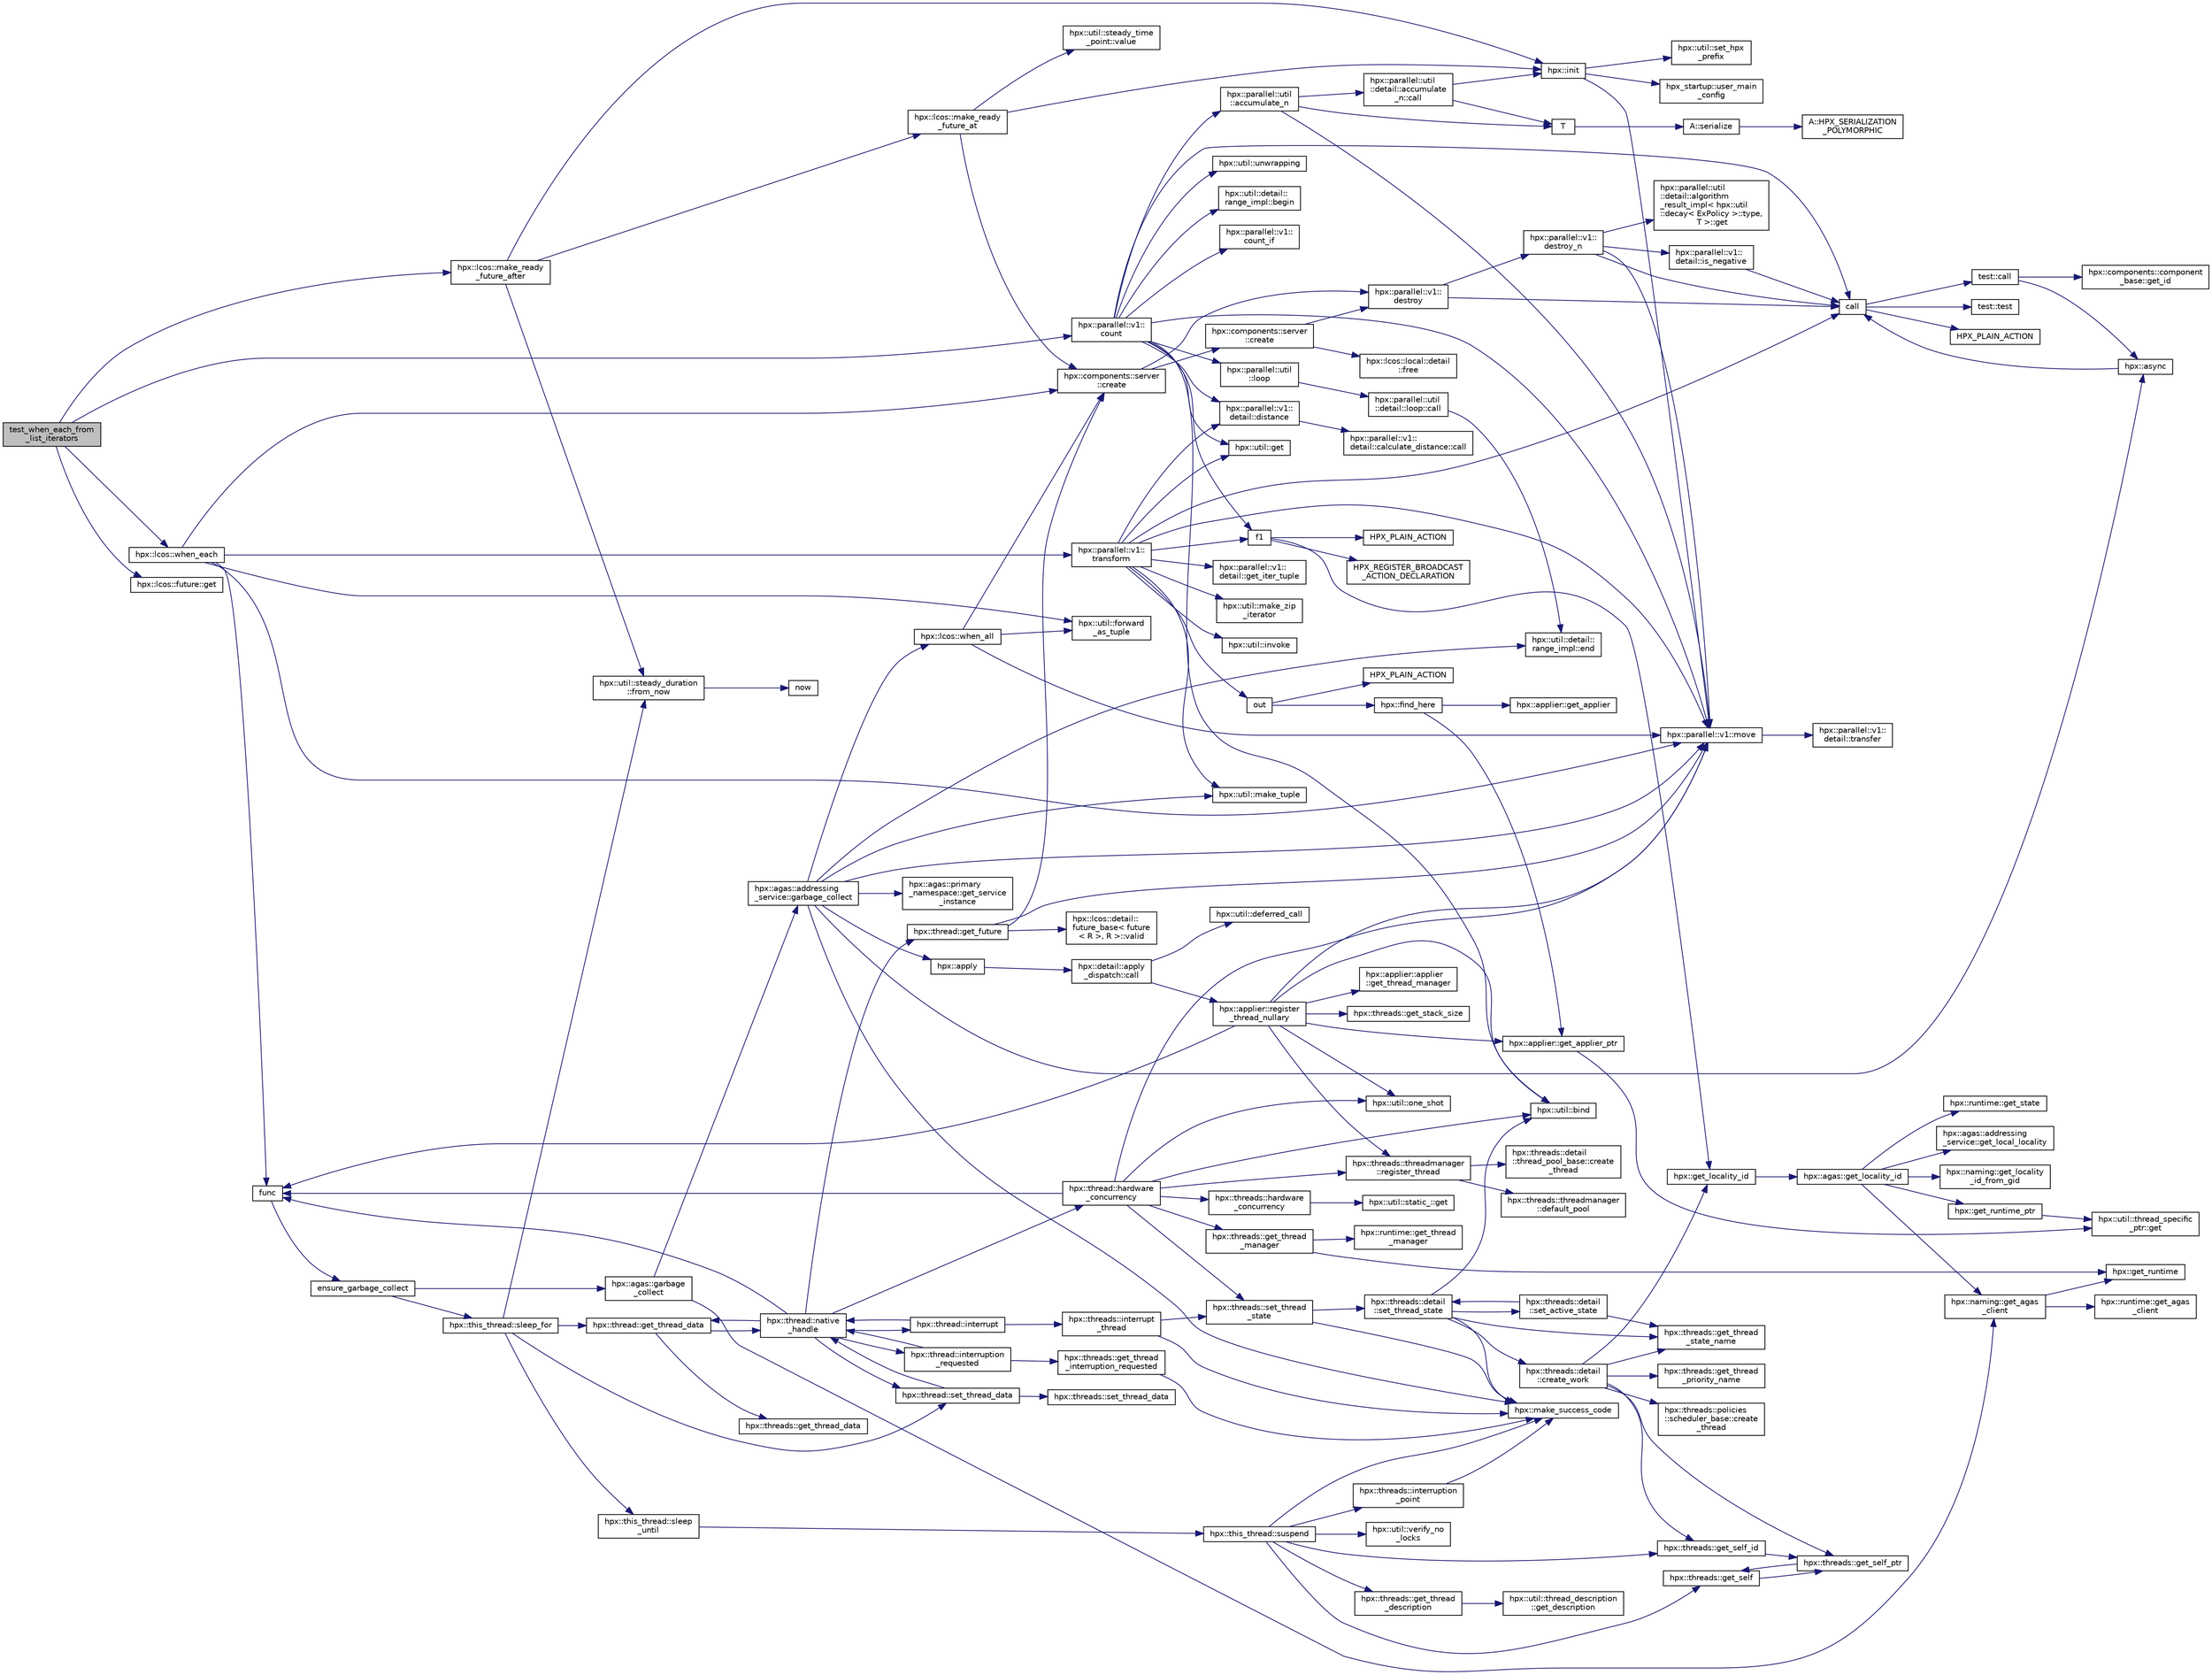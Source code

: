 digraph "test_when_each_from_list_iterators"
{
  edge [fontname="Helvetica",fontsize="10",labelfontname="Helvetica",labelfontsize="10"];
  node [fontname="Helvetica",fontsize="10",shape=record];
  rankdir="LR";
  Node692 [label="test_when_each_from\l_list_iterators",height=0.2,width=0.4,color="black", fillcolor="grey75", style="filled", fontcolor="black"];
  Node692 -> Node693 [color="midnightblue",fontsize="10",style="solid",fontname="Helvetica"];
  Node693 [label="hpx::parallel::v1::\lcount",height=0.2,width=0.4,color="black", fillcolor="white", style="filled",URL="$db/db9/namespacehpx_1_1parallel_1_1v1.html#a19d058114a2bd44801aab4176b188e23"];
  Node693 -> Node694 [color="midnightblue",fontsize="10",style="solid",fontname="Helvetica"];
  Node694 [label="hpx::parallel::v1::\lcount_if",height=0.2,width=0.4,color="black", fillcolor="white", style="filled",URL="$db/db9/namespacehpx_1_1parallel_1_1v1.html#ad836ff017ec208c2d6388a9b47b05ce0"];
  Node693 -> Node695 [color="midnightblue",fontsize="10",style="solid",fontname="Helvetica"];
  Node695 [label="f1",height=0.2,width=0.4,color="black", fillcolor="white", style="filled",URL="$d8/d8b/broadcast_8cpp.html#a1751fbd41f2529b84514a9dbd767959a"];
  Node695 -> Node696 [color="midnightblue",fontsize="10",style="solid",fontname="Helvetica"];
  Node696 [label="hpx::get_locality_id",height=0.2,width=0.4,color="black", fillcolor="white", style="filled",URL="$d8/d83/namespacehpx.html#a158d7c54a657bb364c1704033010697b",tooltip="Return the number of the locality this function is being called from. "];
  Node696 -> Node697 [color="midnightblue",fontsize="10",style="solid",fontname="Helvetica"];
  Node697 [label="hpx::agas::get_locality_id",height=0.2,width=0.4,color="black", fillcolor="white", style="filled",URL="$dc/d54/namespacehpx_1_1agas.html#a491cc2ddecdf0f1a9129900caa6a4d3e"];
  Node697 -> Node698 [color="midnightblue",fontsize="10",style="solid",fontname="Helvetica"];
  Node698 [label="hpx::get_runtime_ptr",height=0.2,width=0.4,color="black", fillcolor="white", style="filled",URL="$d8/d83/namespacehpx.html#af29daf2bb3e01b4d6495a1742b6cce64"];
  Node698 -> Node699 [color="midnightblue",fontsize="10",style="solid",fontname="Helvetica"];
  Node699 [label="hpx::util::thread_specific\l_ptr::get",height=0.2,width=0.4,color="black", fillcolor="white", style="filled",URL="$d4/d4c/structhpx_1_1util_1_1thread__specific__ptr.html#a3b27d8520710478aa41d1f74206bdba9"];
  Node697 -> Node700 [color="midnightblue",fontsize="10",style="solid",fontname="Helvetica"];
  Node700 [label="hpx::runtime::get_state",height=0.2,width=0.4,color="black", fillcolor="white", style="filled",URL="$d0/d7b/classhpx_1_1runtime.html#ab405f80e060dac95d624520f38b0524c"];
  Node697 -> Node701 [color="midnightblue",fontsize="10",style="solid",fontname="Helvetica"];
  Node701 [label="hpx::naming::get_agas\l_client",height=0.2,width=0.4,color="black", fillcolor="white", style="filled",URL="$d4/dc9/namespacehpx_1_1naming.html#a0408fffd5d34b620712a801b0ae3b032"];
  Node701 -> Node702 [color="midnightblue",fontsize="10",style="solid",fontname="Helvetica"];
  Node702 [label="hpx::get_runtime",height=0.2,width=0.4,color="black", fillcolor="white", style="filled",URL="$d8/d83/namespacehpx.html#aef902cc6c7dd3b9fbadf34d1e850a070"];
  Node701 -> Node703 [color="midnightblue",fontsize="10",style="solid",fontname="Helvetica"];
  Node703 [label="hpx::runtime::get_agas\l_client",height=0.2,width=0.4,color="black", fillcolor="white", style="filled",URL="$d0/d7b/classhpx_1_1runtime.html#aeb5dddd30d6b9861669af8ad44d1a96a"];
  Node697 -> Node704 [color="midnightblue",fontsize="10",style="solid",fontname="Helvetica"];
  Node704 [label="hpx::agas::addressing\l_service::get_local_locality",height=0.2,width=0.4,color="black", fillcolor="white", style="filled",URL="$db/d58/structhpx_1_1agas_1_1addressing__service.html#ab52c19a37c2a7a006c6c15f90ad0539c"];
  Node697 -> Node705 [color="midnightblue",fontsize="10",style="solid",fontname="Helvetica"];
  Node705 [label="hpx::naming::get_locality\l_id_from_gid",height=0.2,width=0.4,color="black", fillcolor="white", style="filled",URL="$d4/dc9/namespacehpx_1_1naming.html#a7fd43037784560bd04fda9b49e33529f"];
  Node695 -> Node706 [color="midnightblue",fontsize="10",style="solid",fontname="Helvetica"];
  Node706 [label="HPX_PLAIN_ACTION",height=0.2,width=0.4,color="black", fillcolor="white", style="filled",URL="$d8/d8b/broadcast_8cpp.html#a19685a0394ce6a99351f7a679f6eeefc"];
  Node695 -> Node707 [color="midnightblue",fontsize="10",style="solid",fontname="Helvetica"];
  Node707 [label="HPX_REGISTER_BROADCAST\l_ACTION_DECLARATION",height=0.2,width=0.4,color="black", fillcolor="white", style="filled",URL="$d7/d38/addressing__service_8cpp.html#a573d764d9cb34eec46a4bdffcf07875f"];
  Node693 -> Node708 [color="midnightblue",fontsize="10",style="solid",fontname="Helvetica"];
  Node708 [label="hpx::parallel::util\l::loop",height=0.2,width=0.4,color="black", fillcolor="white", style="filled",URL="$df/dc6/namespacehpx_1_1parallel_1_1util.html#a3f434e00f42929aac85debb8c5782213"];
  Node708 -> Node709 [color="midnightblue",fontsize="10",style="solid",fontname="Helvetica"];
  Node709 [label="hpx::parallel::util\l::detail::loop::call",height=0.2,width=0.4,color="black", fillcolor="white", style="filled",URL="$da/d06/structhpx_1_1parallel_1_1util_1_1detail_1_1loop.html#a5c5e8dbda782f09cdb7bc2509e3bf09e"];
  Node709 -> Node710 [color="midnightblue",fontsize="10",style="solid",fontname="Helvetica"];
  Node710 [label="hpx::util::detail::\lrange_impl::end",height=0.2,width=0.4,color="black", fillcolor="white", style="filled",URL="$d4/d4a/namespacehpx_1_1util_1_1detail_1_1range__impl.html#afb2ea48b0902f52ee4d8b764807b4316"];
  Node693 -> Node711 [color="midnightblue",fontsize="10",style="solid",fontname="Helvetica"];
  Node711 [label="hpx::util::bind",height=0.2,width=0.4,color="black", fillcolor="white", style="filled",URL="$df/dad/namespacehpx_1_1util.html#ad844caedf82a0173d6909d910c3e48c6"];
  Node693 -> Node712 [color="midnightblue",fontsize="10",style="solid",fontname="Helvetica"];
  Node712 [label="hpx::parallel::v1::move",height=0.2,width=0.4,color="black", fillcolor="white", style="filled",URL="$db/db9/namespacehpx_1_1parallel_1_1v1.html#aa7c4ede081ce786c9d1eb1adff495cfc"];
  Node712 -> Node713 [color="midnightblue",fontsize="10",style="solid",fontname="Helvetica"];
  Node713 [label="hpx::parallel::v1::\ldetail::transfer",height=0.2,width=0.4,color="black", fillcolor="white", style="filled",URL="$d2/ddd/namespacehpx_1_1parallel_1_1v1_1_1detail.html#ab1b56a05e1885ca7cc7ffa1804dd2f3c"];
  Node693 -> Node714 [color="midnightblue",fontsize="10",style="solid",fontname="Helvetica"];
  Node714 [label="hpx::util::get",height=0.2,width=0.4,color="black", fillcolor="white", style="filled",URL="$df/dad/namespacehpx_1_1util.html#a5cbd3c41f03f4d4acaedaa4777e3cc02"];
  Node693 -> Node715 [color="midnightblue",fontsize="10",style="solid",fontname="Helvetica"];
  Node715 [label="call",height=0.2,width=0.4,color="black", fillcolor="white", style="filled",URL="$d2/d67/promise__1620_8cpp.html#a58357f0b82bc761e1d0b9091ed563a70"];
  Node715 -> Node716 [color="midnightblue",fontsize="10",style="solid",fontname="Helvetica"];
  Node716 [label="test::test",height=0.2,width=0.4,color="black", fillcolor="white", style="filled",URL="$d8/d89/structtest.html#ab42d5ece712d716b04cb3f686f297a26"];
  Node715 -> Node717 [color="midnightblue",fontsize="10",style="solid",fontname="Helvetica"];
  Node717 [label="HPX_PLAIN_ACTION",height=0.2,width=0.4,color="black", fillcolor="white", style="filled",URL="$d2/d67/promise__1620_8cpp.html#ab96aab827a4b1fcaf66cfe0ba83fef23"];
  Node715 -> Node718 [color="midnightblue",fontsize="10",style="solid",fontname="Helvetica"];
  Node718 [label="test::call",height=0.2,width=0.4,color="black", fillcolor="white", style="filled",URL="$d8/d89/structtest.html#aeb29e7ed6518b9426ccf1344c52620ae"];
  Node718 -> Node719 [color="midnightblue",fontsize="10",style="solid",fontname="Helvetica"];
  Node719 [label="hpx::async",height=0.2,width=0.4,color="black", fillcolor="white", style="filled",URL="$d8/d83/namespacehpx.html#acb7d8e37b73b823956ce144f9a57eaa4"];
  Node719 -> Node715 [color="midnightblue",fontsize="10",style="solid",fontname="Helvetica"];
  Node718 -> Node720 [color="midnightblue",fontsize="10",style="solid",fontname="Helvetica"];
  Node720 [label="hpx::components::component\l_base::get_id",height=0.2,width=0.4,color="black", fillcolor="white", style="filled",URL="$d2/de6/classhpx_1_1components_1_1component__base.html#a4c8fd93514039bdf01c48d66d82b19cd"];
  Node693 -> Node721 [color="midnightblue",fontsize="10",style="solid",fontname="Helvetica"];
  Node721 [label="hpx::parallel::v1::\ldetail::distance",height=0.2,width=0.4,color="black", fillcolor="white", style="filled",URL="$d2/ddd/namespacehpx_1_1parallel_1_1v1_1_1detail.html#a6bea3c6a5f470cad11f27ee6bab4a33f"];
  Node721 -> Node722 [color="midnightblue",fontsize="10",style="solid",fontname="Helvetica"];
  Node722 [label="hpx::parallel::v1::\ldetail::calculate_distance::call",height=0.2,width=0.4,color="black", fillcolor="white", style="filled",URL="$db/dfa/structhpx_1_1parallel_1_1v1_1_1detail_1_1calculate__distance.html#a950a6627830a7d019ac0e734b0a447bf"];
  Node693 -> Node723 [color="midnightblue",fontsize="10",style="solid",fontname="Helvetica"];
  Node723 [label="hpx::util::unwrapping",height=0.2,width=0.4,color="black", fillcolor="white", style="filled",URL="$df/dad/namespacehpx_1_1util.html#a7529d9ac687684c33403cdd1f9cef8e4"];
  Node693 -> Node724 [color="midnightblue",fontsize="10",style="solid",fontname="Helvetica"];
  Node724 [label="hpx::parallel::util\l::accumulate_n",height=0.2,width=0.4,color="black", fillcolor="white", style="filled",URL="$df/dc6/namespacehpx_1_1parallel_1_1util.html#af19f9a2722f97c2247ea5d0dbb5e2d25"];
  Node724 -> Node725 [color="midnightblue",fontsize="10",style="solid",fontname="Helvetica"];
  Node725 [label="hpx::parallel::util\l::detail::accumulate\l_n::call",height=0.2,width=0.4,color="black", fillcolor="white", style="filled",URL="$d8/d3b/structhpx_1_1parallel_1_1util_1_1detail_1_1accumulate__n.html#a765aceb8ab313fc92f7c4aaf70ccca8f"];
  Node725 -> Node726 [color="midnightblue",fontsize="10",style="solid",fontname="Helvetica"];
  Node726 [label="hpx::init",height=0.2,width=0.4,color="black", fillcolor="white", style="filled",URL="$d8/d83/namespacehpx.html#a3c694ea960b47c56b33351ba16e3d76b",tooltip="Main entry point for launching the HPX runtime system. "];
  Node726 -> Node727 [color="midnightblue",fontsize="10",style="solid",fontname="Helvetica"];
  Node727 [label="hpx::util::set_hpx\l_prefix",height=0.2,width=0.4,color="black", fillcolor="white", style="filled",URL="$df/dad/namespacehpx_1_1util.html#ae40a23c1ba0a48d9304dcf717a95793e"];
  Node726 -> Node728 [color="midnightblue",fontsize="10",style="solid",fontname="Helvetica"];
  Node728 [label="hpx_startup::user_main\l_config",height=0.2,width=0.4,color="black", fillcolor="white", style="filled",URL="$d3/dd2/namespacehpx__startup.html#aaac571d88bd3912a4225a23eb3261637"];
  Node726 -> Node712 [color="midnightblue",fontsize="10",style="solid",fontname="Helvetica"];
  Node725 -> Node729 [color="midnightblue",fontsize="10",style="solid",fontname="Helvetica"];
  Node729 [label="T",height=0.2,width=0.4,color="black", fillcolor="white", style="filled",URL="$db/d33/polymorphic__semiintrusive__template_8cpp.html#ad187658f9cb91c1312b39ae7e896f1ea"];
  Node729 -> Node730 [color="midnightblue",fontsize="10",style="solid",fontname="Helvetica"];
  Node730 [label="A::serialize",height=0.2,width=0.4,color="black", fillcolor="white", style="filled",URL="$d7/da0/struct_a.html#a5f5c287cf471e274ed9dda0da1592212"];
  Node730 -> Node731 [color="midnightblue",fontsize="10",style="solid",fontname="Helvetica"];
  Node731 [label="A::HPX_SERIALIZATION\l_POLYMORPHIC",height=0.2,width=0.4,color="black", fillcolor="white", style="filled",URL="$d7/da0/struct_a.html#ada978cc156cebbafddb1f3aa4c01918c"];
  Node724 -> Node712 [color="midnightblue",fontsize="10",style="solid",fontname="Helvetica"];
  Node724 -> Node729 [color="midnightblue",fontsize="10",style="solid",fontname="Helvetica"];
  Node693 -> Node732 [color="midnightblue",fontsize="10",style="solid",fontname="Helvetica"];
  Node732 [label="hpx::util::detail::\lrange_impl::begin",height=0.2,width=0.4,color="black", fillcolor="white", style="filled",URL="$d4/d4a/namespacehpx_1_1util_1_1detail_1_1range__impl.html#a31e165df2b865cdd961f35ce938db41a"];
  Node692 -> Node733 [color="midnightblue",fontsize="10",style="solid",fontname="Helvetica"];
  Node733 [label="hpx::lcos::make_ready\l_future_after",height=0.2,width=0.4,color="black", fillcolor="white", style="filled",URL="$d2/dc9/namespacehpx_1_1lcos.html#aa3a1334db4b33140e8bd19cc7f5bd261"];
  Node733 -> Node734 [color="midnightblue",fontsize="10",style="solid",fontname="Helvetica"];
  Node734 [label="hpx::lcos::make_ready\l_future_at",height=0.2,width=0.4,color="black", fillcolor="white", style="filled",URL="$d2/dc9/namespacehpx_1_1lcos.html#a4eabf1fc50a318a2142a5ee1a4e4ffb0"];
  Node734 -> Node735 [color="midnightblue",fontsize="10",style="solid",fontname="Helvetica"];
  Node735 [label="hpx::components::server\l::create",height=0.2,width=0.4,color="black", fillcolor="white", style="filled",URL="$d2/da2/namespacehpx_1_1components_1_1server.html#ac776c89f3d68ceb910e8cee9fa937ab4",tooltip="Create arrays of components using their default constructor. "];
  Node735 -> Node736 [color="midnightblue",fontsize="10",style="solid",fontname="Helvetica"];
  Node736 [label="hpx::components::server\l::create",height=0.2,width=0.4,color="black", fillcolor="white", style="filled",URL="$d2/da2/namespacehpx_1_1components_1_1server.html#a77d26de181c97b444565e230577981bd"];
  Node736 -> Node737 [color="midnightblue",fontsize="10",style="solid",fontname="Helvetica"];
  Node737 [label="hpx::lcos::local::detail\l::free",height=0.2,width=0.4,color="black", fillcolor="white", style="filled",URL="$d4/dcb/namespacehpx_1_1lcos_1_1local_1_1detail.html#a55a940f019734e9bb045dc123cd80e48"];
  Node736 -> Node738 [color="midnightblue",fontsize="10",style="solid",fontname="Helvetica"];
  Node738 [label="hpx::parallel::v1::\ldestroy",height=0.2,width=0.4,color="black", fillcolor="white", style="filled",URL="$db/db9/namespacehpx_1_1parallel_1_1v1.html#acf303558375048e8a7cc9a2c2e09477f"];
  Node738 -> Node715 [color="midnightblue",fontsize="10",style="solid",fontname="Helvetica"];
  Node738 -> Node739 [color="midnightblue",fontsize="10",style="solid",fontname="Helvetica"];
  Node739 [label="hpx::parallel::v1::\ldestroy_n",height=0.2,width=0.4,color="black", fillcolor="white", style="filled",URL="$db/db9/namespacehpx_1_1parallel_1_1v1.html#a71d0691132a300690163f5636bcd5bd3"];
  Node739 -> Node740 [color="midnightblue",fontsize="10",style="solid",fontname="Helvetica"];
  Node740 [label="hpx::parallel::v1::\ldetail::is_negative",height=0.2,width=0.4,color="black", fillcolor="white", style="filled",URL="$d2/ddd/namespacehpx_1_1parallel_1_1v1_1_1detail.html#adf2e40fc4b20ad0fd442ee3118a4d527"];
  Node740 -> Node715 [color="midnightblue",fontsize="10",style="solid",fontname="Helvetica"];
  Node739 -> Node741 [color="midnightblue",fontsize="10",style="solid",fontname="Helvetica"];
  Node741 [label="hpx::parallel::util\l::detail::algorithm\l_result_impl\< hpx::util\l::decay\< ExPolicy \>::type,\l T \>::get",height=0.2,width=0.4,color="black", fillcolor="white", style="filled",URL="$d2/d42/structhpx_1_1parallel_1_1util_1_1detail_1_1algorithm__result__impl.html#ab5b051e8ec74eff5e0e62fd63f5d377e"];
  Node739 -> Node712 [color="midnightblue",fontsize="10",style="solid",fontname="Helvetica"];
  Node739 -> Node715 [color="midnightblue",fontsize="10",style="solid",fontname="Helvetica"];
  Node735 -> Node738 [color="midnightblue",fontsize="10",style="solid",fontname="Helvetica"];
  Node734 -> Node742 [color="midnightblue",fontsize="10",style="solid",fontname="Helvetica"];
  Node742 [label="hpx::util::steady_time\l_point::value",height=0.2,width=0.4,color="black", fillcolor="white", style="filled",URL="$d0/d84/classhpx_1_1util_1_1steady__time__point.html#ab3ac884d51b3f3eeadd4363f76c00f68"];
  Node734 -> Node726 [color="midnightblue",fontsize="10",style="solid",fontname="Helvetica"];
  Node733 -> Node743 [color="midnightblue",fontsize="10",style="solid",fontname="Helvetica"];
  Node743 [label="hpx::util::steady_duration\l::from_now",height=0.2,width=0.4,color="black", fillcolor="white", style="filled",URL="$d9/d4f/classhpx_1_1util_1_1steady__duration.html#a0132206d767cd0f7395507b40111a153"];
  Node743 -> Node744 [color="midnightblue",fontsize="10",style="solid",fontname="Helvetica"];
  Node744 [label="now",height=0.2,width=0.4,color="black", fillcolor="white", style="filled",URL="$de/db3/1d__stencil__1__omp_8cpp.html#a89e9667753dccfac455bd37a7a3a7b16"];
  Node733 -> Node726 [color="midnightblue",fontsize="10",style="solid",fontname="Helvetica"];
  Node692 -> Node745 [color="midnightblue",fontsize="10",style="solid",fontname="Helvetica"];
  Node745 [label="hpx::lcos::when_each",height=0.2,width=0.4,color="black", fillcolor="white", style="filled",URL="$d2/dc9/namespacehpx_1_1lcos.html#a728db59d566f9fda1ab2a44f2bf9859c"];
  Node745 -> Node746 [color="midnightblue",fontsize="10",style="solid",fontname="Helvetica"];
  Node746 [label="hpx::parallel::v1::\ltransform",height=0.2,width=0.4,color="black", fillcolor="white", style="filled",URL="$db/db9/namespacehpx_1_1parallel_1_1v1.html#a32d45550d15f1c22055bc56a431c69f4"];
  Node746 -> Node747 [color="midnightblue",fontsize="10",style="solid",fontname="Helvetica"];
  Node747 [label="hpx::util::invoke",height=0.2,width=0.4,color="black", fillcolor="white", style="filled",URL="$df/dad/namespacehpx_1_1util.html#a9ed3f52b36e725e476dbf5099134ed3d"];
  Node746 -> Node712 [color="midnightblue",fontsize="10",style="solid",fontname="Helvetica"];
  Node746 -> Node695 [color="midnightblue",fontsize="10",style="solid",fontname="Helvetica"];
  Node746 -> Node748 [color="midnightblue",fontsize="10",style="solid",fontname="Helvetica"];
  Node748 [label="hpx::parallel::v1::\ldetail::get_iter_tuple",height=0.2,width=0.4,color="black", fillcolor="white", style="filled",URL="$d2/ddd/namespacehpx_1_1parallel_1_1v1_1_1detail.html#ac54525f2c9a7b2f5801b843bca7db383"];
  Node746 -> Node749 [color="midnightblue",fontsize="10",style="solid",fontname="Helvetica"];
  Node749 [label="hpx::util::make_zip\l_iterator",height=0.2,width=0.4,color="black", fillcolor="white", style="filled",URL="$df/dad/namespacehpx_1_1util.html#a2f68369b316e5699be2c81c04e3ee209"];
  Node746 -> Node721 [color="midnightblue",fontsize="10",style="solid",fontname="Helvetica"];
  Node746 -> Node714 [color="midnightblue",fontsize="10",style="solid",fontname="Helvetica"];
  Node746 -> Node750 [color="midnightblue",fontsize="10",style="solid",fontname="Helvetica"];
  Node750 [label="hpx::util::make_tuple",height=0.2,width=0.4,color="black", fillcolor="white", style="filled",URL="$df/dad/namespacehpx_1_1util.html#a06fa74211a987d208e013f400a9f5328"];
  Node746 -> Node751 [color="midnightblue",fontsize="10",style="solid",fontname="Helvetica"];
  Node751 [label="out",height=0.2,width=0.4,color="black", fillcolor="white", style="filled",URL="$d5/d69/wait__all__hang__1946_8cpp.html#ae95890c5079ed07d292e9e2c1b187e97"];
  Node751 -> Node752 [color="midnightblue",fontsize="10",style="solid",fontname="Helvetica"];
  Node752 [label="hpx::find_here",height=0.2,width=0.4,color="black", fillcolor="white", style="filled",URL="$d8/d83/namespacehpx.html#af07c1b6e26bcdfb1138643a1a2133cf4",tooltip="Return the global id representing this locality. "];
  Node752 -> Node753 [color="midnightblue",fontsize="10",style="solid",fontname="Helvetica"];
  Node753 [label="hpx::applier::get_applier_ptr",height=0.2,width=0.4,color="black", fillcolor="white", style="filled",URL="$d8/dcb/namespacehpx_1_1applier.html#a617483cf2b77ad3a0aa428ade7b35299"];
  Node753 -> Node699 [color="midnightblue",fontsize="10",style="solid",fontname="Helvetica"];
  Node752 -> Node754 [color="midnightblue",fontsize="10",style="solid",fontname="Helvetica"];
  Node754 [label="hpx::applier::get_applier",height=0.2,width=0.4,color="black", fillcolor="white", style="filled",URL="$d8/dcb/namespacehpx_1_1applier.html#aba1147ab54a476403b37f20a39b1e239"];
  Node751 -> Node755 [color="midnightblue",fontsize="10",style="solid",fontname="Helvetica"];
  Node755 [label="HPX_PLAIN_ACTION",height=0.2,width=0.4,color="black", fillcolor="white", style="filled",URL="$d5/d69/wait__all__hang__1946_8cpp.html#ac9bd456810a9b90073efb27cea0b1cc0"];
  Node746 -> Node715 [color="midnightblue",fontsize="10",style="solid",fontname="Helvetica"];
  Node745 -> Node756 [color="midnightblue",fontsize="10",style="solid",fontname="Helvetica"];
  Node756 [label="hpx::util::forward\l_as_tuple",height=0.2,width=0.4,color="black", fillcolor="white", style="filled",URL="$df/dad/namespacehpx_1_1util.html#ab7c31e3f24c3302a4f67b6735a6fa597"];
  Node745 -> Node712 [color="midnightblue",fontsize="10",style="solid",fontname="Helvetica"];
  Node745 -> Node757 [color="midnightblue",fontsize="10",style="solid",fontname="Helvetica"];
  Node757 [label="func",height=0.2,width=0.4,color="black", fillcolor="white", style="filled",URL="$d8/dfd/id__type__ref__counting__1032_8cpp.html#ab811b86ea5107ffb3351fcaa29d2c652"];
  Node757 -> Node758 [color="midnightblue",fontsize="10",style="solid",fontname="Helvetica"];
  Node758 [label="ensure_garbage_collect",height=0.2,width=0.4,color="black", fillcolor="white", style="filled",URL="$d8/dfd/id__type__ref__counting__1032_8cpp.html#a5264b94bf7c262ac0e521fb290d476d5"];
  Node758 -> Node759 [color="midnightblue",fontsize="10",style="solid",fontname="Helvetica"];
  Node759 [label="hpx::this_thread::sleep_for",height=0.2,width=0.4,color="black", fillcolor="white", style="filled",URL="$d9/d52/namespacehpx_1_1this__thread.html#afc042a5a5fa52eef2d1d177a343435cf"];
  Node759 -> Node760 [color="midnightblue",fontsize="10",style="solid",fontname="Helvetica"];
  Node760 [label="hpx::this_thread::sleep\l_until",height=0.2,width=0.4,color="black", fillcolor="white", style="filled",URL="$d9/d52/namespacehpx_1_1this__thread.html#ae12a853980115b23ff0ab8ca06622658"];
  Node760 -> Node761 [color="midnightblue",fontsize="10",style="solid",fontname="Helvetica"];
  Node761 [label="hpx::this_thread::suspend",height=0.2,width=0.4,color="black", fillcolor="white", style="filled",URL="$d9/d52/namespacehpx_1_1this__thread.html#aca220026fb3014c0881d129fe31c0073"];
  Node761 -> Node762 [color="midnightblue",fontsize="10",style="solid",fontname="Helvetica"];
  Node762 [label="hpx::threads::get_self",height=0.2,width=0.4,color="black", fillcolor="white", style="filled",URL="$d7/d28/namespacehpx_1_1threads.html#a07daf4d6d29233f20d66d41ab7b5b8e8"];
  Node762 -> Node763 [color="midnightblue",fontsize="10",style="solid",fontname="Helvetica"];
  Node763 [label="hpx::threads::get_self_ptr",height=0.2,width=0.4,color="black", fillcolor="white", style="filled",URL="$d7/d28/namespacehpx_1_1threads.html#a22877ae347ad884cde3a51397dad6c53"];
  Node763 -> Node762 [color="midnightblue",fontsize="10",style="solid",fontname="Helvetica"];
  Node761 -> Node764 [color="midnightblue",fontsize="10",style="solid",fontname="Helvetica"];
  Node764 [label="hpx::threads::get_self_id",height=0.2,width=0.4,color="black", fillcolor="white", style="filled",URL="$d7/d28/namespacehpx_1_1threads.html#afafe0f900b9fac3d4ed3c747625c1cfe"];
  Node764 -> Node763 [color="midnightblue",fontsize="10",style="solid",fontname="Helvetica"];
  Node761 -> Node765 [color="midnightblue",fontsize="10",style="solid",fontname="Helvetica"];
  Node765 [label="hpx::threads::interruption\l_point",height=0.2,width=0.4,color="black", fillcolor="white", style="filled",URL="$d7/d28/namespacehpx_1_1threads.html#ada6ec56a12b050707311d8c628089059"];
  Node765 -> Node766 [color="midnightblue",fontsize="10",style="solid",fontname="Helvetica"];
  Node766 [label="hpx::make_success_code",height=0.2,width=0.4,color="black", fillcolor="white", style="filled",URL="$d8/d83/namespacehpx.html#a0e8512a8f49e2a6c8185061181419d8f",tooltip="Returns error_code(hpx::success, \"success\", mode). "];
  Node761 -> Node767 [color="midnightblue",fontsize="10",style="solid",fontname="Helvetica"];
  Node767 [label="hpx::util::verify_no\l_locks",height=0.2,width=0.4,color="black", fillcolor="white", style="filled",URL="$df/dad/namespacehpx_1_1util.html#ae0e1837ee6f09b79b26c2e788d2e9fc9"];
  Node761 -> Node768 [color="midnightblue",fontsize="10",style="solid",fontname="Helvetica"];
  Node768 [label="hpx::threads::get_thread\l_description",height=0.2,width=0.4,color="black", fillcolor="white", style="filled",URL="$d7/d28/namespacehpx_1_1threads.html#a42fc18a7a680f4e8bc633a4b4c956701"];
  Node768 -> Node769 [color="midnightblue",fontsize="10",style="solid",fontname="Helvetica"];
  Node769 [label="hpx::util::thread_description\l::get_description",height=0.2,width=0.4,color="black", fillcolor="white", style="filled",URL="$df/d9e/structhpx_1_1util_1_1thread__description.html#a8c834e14eca6eb228188022577f9f952"];
  Node761 -> Node766 [color="midnightblue",fontsize="10",style="solid",fontname="Helvetica"];
  Node759 -> Node743 [color="midnightblue",fontsize="10",style="solid",fontname="Helvetica"];
  Node759 -> Node770 [color="midnightblue",fontsize="10",style="solid",fontname="Helvetica"];
  Node770 [label="hpx::thread::get_thread_data",height=0.2,width=0.4,color="black", fillcolor="white", style="filled",URL="$de/d9b/classhpx_1_1thread.html#a4535ef82cec3b953d2c941d20e3e3904"];
  Node770 -> Node771 [color="midnightblue",fontsize="10",style="solid",fontname="Helvetica"];
  Node771 [label="hpx::threads::get_thread_data",height=0.2,width=0.4,color="black", fillcolor="white", style="filled",URL="$d7/d28/namespacehpx_1_1threads.html#a8737931ff6303807225f735b2b384ae4"];
  Node770 -> Node772 [color="midnightblue",fontsize="10",style="solid",fontname="Helvetica"];
  Node772 [label="hpx::thread::native\l_handle",height=0.2,width=0.4,color="black", fillcolor="white", style="filled",URL="$de/d9b/classhpx_1_1thread.html#acf48190d264ab64c1c4ec99d0b421b5a"];
  Node772 -> Node773 [color="midnightblue",fontsize="10",style="solid",fontname="Helvetica"];
  Node773 [label="hpx::thread::hardware\l_concurrency",height=0.2,width=0.4,color="black", fillcolor="white", style="filled",URL="$de/d9b/classhpx_1_1thread.html#a8e4fff210e02485ba493bc3a2a956c03"];
  Node773 -> Node774 [color="midnightblue",fontsize="10",style="solid",fontname="Helvetica"];
  Node774 [label="hpx::threads::hardware\l_concurrency",height=0.2,width=0.4,color="black", fillcolor="white", style="filled",URL="$d7/d28/namespacehpx_1_1threads.html#aa8752a235478d2ad7b5ac467b63ab527"];
  Node774 -> Node775 [color="midnightblue",fontsize="10",style="solid",fontname="Helvetica"];
  Node775 [label="hpx::util::static_::get",height=0.2,width=0.4,color="black", fillcolor="white", style="filled",URL="$d3/dbb/structhpx_1_1util_1_1static__.html#a2967c633948a3bf17a3b5405ef5a8318"];
  Node773 -> Node757 [color="midnightblue",fontsize="10",style="solid",fontname="Helvetica"];
  Node773 -> Node711 [color="midnightblue",fontsize="10",style="solid",fontname="Helvetica"];
  Node773 -> Node776 [color="midnightblue",fontsize="10",style="solid",fontname="Helvetica"];
  Node776 [label="hpx::util::one_shot",height=0.2,width=0.4,color="black", fillcolor="white", style="filled",URL="$df/dad/namespacehpx_1_1util.html#a273e61be42a72415291e0ec0a4f28c7a"];
  Node773 -> Node712 [color="midnightblue",fontsize="10",style="solid",fontname="Helvetica"];
  Node773 -> Node777 [color="midnightblue",fontsize="10",style="solid",fontname="Helvetica"];
  Node777 [label="hpx::threads::get_thread\l_manager",height=0.2,width=0.4,color="black", fillcolor="white", style="filled",URL="$d7/d28/namespacehpx_1_1threads.html#a076973c3a53beadde7d967e22c4f6cce"];
  Node777 -> Node702 [color="midnightblue",fontsize="10",style="solid",fontname="Helvetica"];
  Node777 -> Node778 [color="midnightblue",fontsize="10",style="solid",fontname="Helvetica"];
  Node778 [label="hpx::runtime::get_thread\l_manager",height=0.2,width=0.4,color="black", fillcolor="white", style="filled",URL="$d0/d7b/classhpx_1_1runtime.html#a865b12d57fcd44a8d3dda3e35414f563"];
  Node773 -> Node779 [color="midnightblue",fontsize="10",style="solid",fontname="Helvetica"];
  Node779 [label="hpx::threads::threadmanager\l::register_thread",height=0.2,width=0.4,color="black", fillcolor="white", style="filled",URL="$d5/daa/classhpx_1_1threads_1_1threadmanager.html#a7f79c7578e08a60ca45eb276ce8133d8"];
  Node779 -> Node780 [color="midnightblue",fontsize="10",style="solid",fontname="Helvetica"];
  Node780 [label="hpx::threads::threadmanager\l::default_pool",height=0.2,width=0.4,color="black", fillcolor="white", style="filled",URL="$d5/daa/classhpx_1_1threads_1_1threadmanager.html#a851f067d03b5dd1c5e6a9a6a841e05df"];
  Node779 -> Node781 [color="midnightblue",fontsize="10",style="solid",fontname="Helvetica"];
  Node781 [label="hpx::threads::detail\l::thread_pool_base::create\l_thread",height=0.2,width=0.4,color="black", fillcolor="white", style="filled",URL="$de/dae/classhpx_1_1threads_1_1detail_1_1thread__pool__base.html#ad35d3779eef6f4528e62a26d71b34b34"];
  Node773 -> Node782 [color="midnightblue",fontsize="10",style="solid",fontname="Helvetica"];
  Node782 [label="hpx::threads::set_thread\l_state",height=0.2,width=0.4,color="black", fillcolor="white", style="filled",URL="$d7/d28/namespacehpx_1_1threads.html#ac0690ad16ad778bcc79dcd727cc33025",tooltip="Set the thread state of the thread referenced by the thread_id id. "];
  Node782 -> Node766 [color="midnightblue",fontsize="10",style="solid",fontname="Helvetica"];
  Node782 -> Node783 [color="midnightblue",fontsize="10",style="solid",fontname="Helvetica"];
  Node783 [label="hpx::threads::detail\l::set_thread_state",height=0.2,width=0.4,color="black", fillcolor="white", style="filled",URL="$d2/dd1/namespacehpx_1_1threads_1_1detail.html#af85ddc854c4a149bf1738eb1b111b9ab"];
  Node783 -> Node784 [color="midnightblue",fontsize="10",style="solid",fontname="Helvetica"];
  Node784 [label="hpx::threads::get_thread\l_state_name",height=0.2,width=0.4,color="black", fillcolor="white", style="filled",URL="$d7/d28/namespacehpx_1_1threads.html#a26f91ea8d2195f165c033241c5cd11db"];
  Node783 -> Node766 [color="midnightblue",fontsize="10",style="solid",fontname="Helvetica"];
  Node783 -> Node711 [color="midnightblue",fontsize="10",style="solid",fontname="Helvetica"];
  Node783 -> Node785 [color="midnightblue",fontsize="10",style="solid",fontname="Helvetica"];
  Node785 [label="hpx::threads::detail\l::set_active_state",height=0.2,width=0.4,color="black", fillcolor="white", style="filled",URL="$d2/dd1/namespacehpx_1_1threads_1_1detail.html#a45884a5bf04ad66a4f259231a3947e76"];
  Node785 -> Node784 [color="midnightblue",fontsize="10",style="solid",fontname="Helvetica"];
  Node785 -> Node783 [color="midnightblue",fontsize="10",style="solid",fontname="Helvetica"];
  Node783 -> Node786 [color="midnightblue",fontsize="10",style="solid",fontname="Helvetica"];
  Node786 [label="hpx::threads::detail\l::create_work",height=0.2,width=0.4,color="black", fillcolor="white", style="filled",URL="$d2/dd1/namespacehpx_1_1threads_1_1detail.html#ae22384a3c1b1a1940032fad068fb54b1"];
  Node786 -> Node784 [color="midnightblue",fontsize="10",style="solid",fontname="Helvetica"];
  Node786 -> Node787 [color="midnightblue",fontsize="10",style="solid",fontname="Helvetica"];
  Node787 [label="hpx::threads::get_thread\l_priority_name",height=0.2,width=0.4,color="black", fillcolor="white", style="filled",URL="$d7/d28/namespacehpx_1_1threads.html#a9c6b2fec0c1cf5b06ff83ce756ca6d42"];
  Node786 -> Node763 [color="midnightblue",fontsize="10",style="solid",fontname="Helvetica"];
  Node786 -> Node764 [color="midnightblue",fontsize="10",style="solid",fontname="Helvetica"];
  Node786 -> Node696 [color="midnightblue",fontsize="10",style="solid",fontname="Helvetica"];
  Node786 -> Node788 [color="midnightblue",fontsize="10",style="solid",fontname="Helvetica"];
  Node788 [label="hpx::threads::policies\l::scheduler_base::create\l_thread",height=0.2,width=0.4,color="black", fillcolor="white", style="filled",URL="$dd/d7e/structhpx_1_1threads_1_1policies_1_1scheduler__base.html#ad3b05cd7f363cc8e8410ce368c3794e0"];
  Node772 -> Node789 [color="midnightblue",fontsize="10",style="solid",fontname="Helvetica"];
  Node789 [label="hpx::thread::interrupt",height=0.2,width=0.4,color="black", fillcolor="white", style="filled",URL="$de/d9b/classhpx_1_1thread.html#ac34d0d033aa743c476a79dbc2e1a8a39"];
  Node789 -> Node790 [color="midnightblue",fontsize="10",style="solid",fontname="Helvetica"];
  Node790 [label="hpx::threads::interrupt\l_thread",height=0.2,width=0.4,color="black", fillcolor="white", style="filled",URL="$d7/d28/namespacehpx_1_1threads.html#a6bdda1a2aab61b9b13d274b5155d7e73"];
  Node790 -> Node766 [color="midnightblue",fontsize="10",style="solid",fontname="Helvetica"];
  Node790 -> Node782 [color="midnightblue",fontsize="10",style="solid",fontname="Helvetica"];
  Node789 -> Node772 [color="midnightblue",fontsize="10",style="solid",fontname="Helvetica"];
  Node772 -> Node791 [color="midnightblue",fontsize="10",style="solid",fontname="Helvetica"];
  Node791 [label="hpx::thread::interruption\l_requested",height=0.2,width=0.4,color="black", fillcolor="white", style="filled",URL="$de/d9b/classhpx_1_1thread.html#a33276bb4c20bbb0b1978944e18ef71b8"];
  Node791 -> Node792 [color="midnightblue",fontsize="10",style="solid",fontname="Helvetica"];
  Node792 [label="hpx::threads::get_thread\l_interruption_requested",height=0.2,width=0.4,color="black", fillcolor="white", style="filled",URL="$d7/d28/namespacehpx_1_1threads.html#ae64a7fdb8b5c8bac7be0c8282672a03b"];
  Node792 -> Node766 [color="midnightblue",fontsize="10",style="solid",fontname="Helvetica"];
  Node791 -> Node772 [color="midnightblue",fontsize="10",style="solid",fontname="Helvetica"];
  Node772 -> Node793 [color="midnightblue",fontsize="10",style="solid",fontname="Helvetica"];
  Node793 [label="hpx::thread::get_future",height=0.2,width=0.4,color="black", fillcolor="white", style="filled",URL="$de/d9b/classhpx_1_1thread.html#a87fdb0d8da826366fc190ed224900a64"];
  Node793 -> Node794 [color="midnightblue",fontsize="10",style="solid",fontname="Helvetica"];
  Node794 [label="hpx::lcos::detail::\lfuture_base\< future\l\< R \>, R \>::valid",height=0.2,width=0.4,color="black", fillcolor="white", style="filled",URL="$d5/dd7/classhpx_1_1lcos_1_1detail_1_1future__base.html#aaf7beb7374815614363033bd96573e75"];
  Node793 -> Node735 [color="midnightblue",fontsize="10",style="solid",fontname="Helvetica"];
  Node793 -> Node712 [color="midnightblue",fontsize="10",style="solid",fontname="Helvetica"];
  Node772 -> Node770 [color="midnightblue",fontsize="10",style="solid",fontname="Helvetica"];
  Node772 -> Node795 [color="midnightblue",fontsize="10",style="solid",fontname="Helvetica"];
  Node795 [label="hpx::thread::set_thread_data",height=0.2,width=0.4,color="black", fillcolor="white", style="filled",URL="$de/d9b/classhpx_1_1thread.html#a7317a3cf5251f3b33c990449570d4cea"];
  Node795 -> Node796 [color="midnightblue",fontsize="10",style="solid",fontname="Helvetica"];
  Node796 [label="hpx::threads::set_thread_data",height=0.2,width=0.4,color="black", fillcolor="white", style="filled",URL="$d7/d28/namespacehpx_1_1threads.html#a00a625acc149fce3ae38e4340454acf7"];
  Node795 -> Node772 [color="midnightblue",fontsize="10",style="solid",fontname="Helvetica"];
  Node772 -> Node757 [color="midnightblue",fontsize="10",style="solid",fontname="Helvetica"];
  Node759 -> Node795 [color="midnightblue",fontsize="10",style="solid",fontname="Helvetica"];
  Node758 -> Node797 [color="midnightblue",fontsize="10",style="solid",fontname="Helvetica"];
  Node797 [label="hpx::agas::garbage\l_collect",height=0.2,width=0.4,color="black", fillcolor="white", style="filled",URL="$dc/d54/namespacehpx_1_1agas.html#a951337adc4f9bd6df00a50737468e911"];
  Node797 -> Node701 [color="midnightblue",fontsize="10",style="solid",fontname="Helvetica"];
  Node797 -> Node798 [color="midnightblue",fontsize="10",style="solid",fontname="Helvetica"];
  Node798 [label="hpx::agas::addressing\l_service::garbage_collect",height=0.2,width=0.4,color="black", fillcolor="white", style="filled",URL="$db/d58/structhpx_1_1agas_1_1addressing__service.html#a87dcae0eacf6e62d5103ebf516d86f63"];
  Node798 -> Node766 [color="midnightblue",fontsize="10",style="solid",fontname="Helvetica"];
  Node798 -> Node799 [color="midnightblue",fontsize="10",style="solid",fontname="Helvetica"];
  Node799 [label="hpx::agas::primary\l_namespace::get_service\l_instance",height=0.2,width=0.4,color="black", fillcolor="white", style="filled",URL="$d1/d43/structhpx_1_1agas_1_1primary__namespace.html#a7630ff0f30ff8c23b13b4672c5350e2e"];
  Node798 -> Node750 [color="midnightblue",fontsize="10",style="solid",fontname="Helvetica"];
  Node798 -> Node710 [color="midnightblue",fontsize="10",style="solid",fontname="Helvetica"];
  Node798 -> Node800 [color="midnightblue",fontsize="10",style="solid",fontname="Helvetica"];
  Node800 [label="hpx::apply",height=0.2,width=0.4,color="black", fillcolor="white", style="filled",URL="$d8/d83/namespacehpx.html#aa87762f0db0731d385f3fdfdb25d59fc"];
  Node800 -> Node801 [color="midnightblue",fontsize="10",style="solid",fontname="Helvetica"];
  Node801 [label="hpx::detail::apply\l_dispatch::call",height=0.2,width=0.4,color="black", fillcolor="white", style="filled",URL="$db/de8/structhpx_1_1detail_1_1apply__dispatch.html#a0755fab16d281e74bcff0f8045be9459"];
  Node801 -> Node802 [color="midnightblue",fontsize="10",style="solid",fontname="Helvetica"];
  Node802 [label="hpx::applier::register\l_thread_nullary",height=0.2,width=0.4,color="black", fillcolor="white", style="filled",URL="$d8/dcb/namespacehpx_1_1applier.html#a401cd1145927e58d74d1eb52aaccd936"];
  Node802 -> Node753 [color="midnightblue",fontsize="10",style="solid",fontname="Helvetica"];
  Node802 -> Node757 [color="midnightblue",fontsize="10",style="solid",fontname="Helvetica"];
  Node802 -> Node711 [color="midnightblue",fontsize="10",style="solid",fontname="Helvetica"];
  Node802 -> Node776 [color="midnightblue",fontsize="10",style="solid",fontname="Helvetica"];
  Node802 -> Node712 [color="midnightblue",fontsize="10",style="solid",fontname="Helvetica"];
  Node802 -> Node803 [color="midnightblue",fontsize="10",style="solid",fontname="Helvetica"];
  Node803 [label="hpx::threads::get_stack_size",height=0.2,width=0.4,color="black", fillcolor="white", style="filled",URL="$d7/d28/namespacehpx_1_1threads.html#af597241b3c2785150be206737ca04aa6",tooltip="The get_stack_size function is part of the thread related API. It. "];
  Node802 -> Node804 [color="midnightblue",fontsize="10",style="solid",fontname="Helvetica"];
  Node804 [label="hpx::applier::applier\l::get_thread_manager",height=0.2,width=0.4,color="black", fillcolor="white", style="filled",URL="$da/dcb/classhpx_1_1applier_1_1applier.html#acc36d583973701e573be39da97bba866",tooltip="Access the thread-manager instance associated with this applier. "];
  Node802 -> Node779 [color="midnightblue",fontsize="10",style="solid",fontname="Helvetica"];
  Node801 -> Node805 [color="midnightblue",fontsize="10",style="solid",fontname="Helvetica"];
  Node805 [label="hpx::util::deferred_call",height=0.2,width=0.4,color="black", fillcolor="white", style="filled",URL="$df/dad/namespacehpx_1_1util.html#acdded623c658a7a3436f7e76bc9d881c"];
  Node798 -> Node712 [color="midnightblue",fontsize="10",style="solid",fontname="Helvetica"];
  Node798 -> Node719 [color="midnightblue",fontsize="10",style="solid",fontname="Helvetica"];
  Node798 -> Node806 [color="midnightblue",fontsize="10",style="solid",fontname="Helvetica"];
  Node806 [label="hpx::lcos::when_all",height=0.2,width=0.4,color="black", fillcolor="white", style="filled",URL="$d2/dc9/namespacehpx_1_1lcos.html#a1a6fb024d8690923fb185d5aee204d54"];
  Node806 -> Node756 [color="midnightblue",fontsize="10",style="solid",fontname="Helvetica"];
  Node806 -> Node712 [color="midnightblue",fontsize="10",style="solid",fontname="Helvetica"];
  Node806 -> Node735 [color="midnightblue",fontsize="10",style="solid",fontname="Helvetica"];
  Node745 -> Node735 [color="midnightblue",fontsize="10",style="solid",fontname="Helvetica"];
  Node692 -> Node807 [color="midnightblue",fontsize="10",style="solid",fontname="Helvetica"];
  Node807 [label="hpx::lcos::future::get",height=0.2,width=0.4,color="black", fillcolor="white", style="filled",URL="$d0/d33/classhpx_1_1lcos_1_1future.html#a8c28269486d5620ac48af349f17bb41c"];
}
